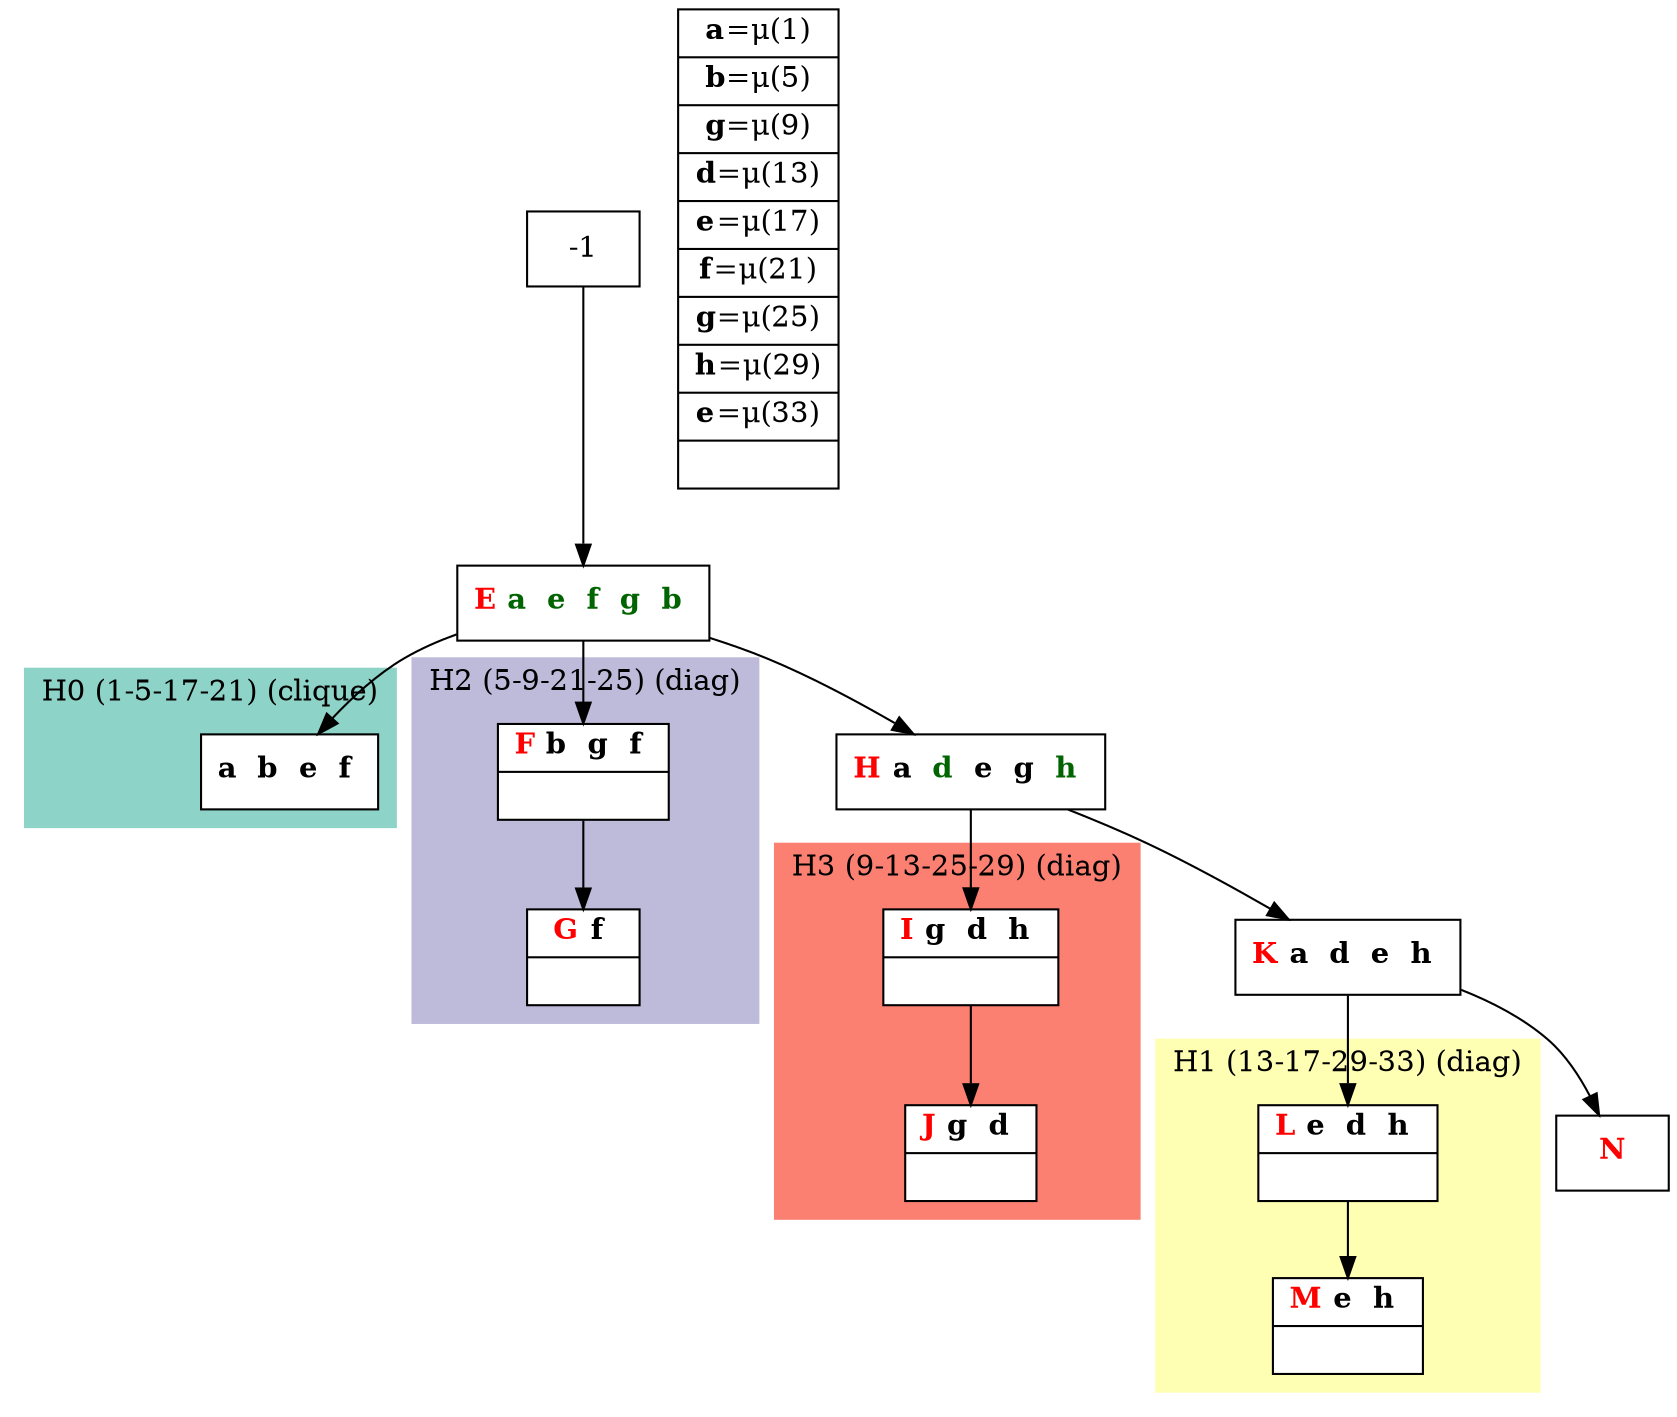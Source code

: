 digraph G {
    node [shape=box];
    subgraph cluster0 {
        node [style=filled,fillcolor=white];
        labeljust="l";
        style=filled;
        color="#8DD3C7";
        H0_0;
        label="H0 (1-5-17-21) (clique)";
    }
    subgraph cluster1 {
        node [style=filled,fillcolor=white];
        labeljust="l";
        style=filled;
        color="#FFFFB3";
        H1_0 -> H1_5;
        label="H1 (13-17-29-33) (diag)";
    }
    subgraph cluster2 {
        node [style=filled,fillcolor=white];
        labeljust="l";
        style=filled;
        color="#BEBADA";
        H2_0 -> H2_5;
        label="H2 (5-9-21-25) (diag)";
    }
    subgraph cluster3 {
        node [style=filled,fillcolor=white];
        labeljust="l";
        style=filled;
        color="#FB8072";
        H3_0 -> H3_5;
        label="H3 (9-13-25-29) (diag)";
    }
     1 [shape=record,label= <{  <FONT COLOR="RED"><b>E</b></FONT> <b><FONT COLOR="DARKGREEN">a </FONT></b> <b><FONT COLOR="DARKGREEN">e </FONT></b> <b><FONT COLOR="DARKGREEN">f </FONT></b> <b><FONT COLOR="DARKGREEN">g </FONT></b> <b><FONT COLOR="DARKGREEN">b </FONT></b>}> ];
     -1  ->  1;
     H0_0 [shape=record,label= <{ <b>a </b> <b>b </b> <b>e </b> <b>f </b>}> ];
     1  ->  H0_0;
     H2_0 [shape=record,label= <{  <FONT COLOR="RED"><b>F</b></FONT> <b>b </b> <b>g </b> <b>f </b>| }> ];
     1  ->  H2_0;
     H2_5 [shape=record,label= <{  <FONT COLOR="RED"><b>G</b></FONT> <b>f </b>| }> ];
     14 [shape=record,label= <{  <FONT COLOR="RED"><b>H</b></FONT> <b>a </b> <b><FONT COLOR="DARKGREEN">d </FONT></b> <b>e </b> <b>g </b> <b><FONT COLOR="DARKGREEN">h </FONT></b>}> ];
     1  ->  14;
     H3_0 [shape=record,label= <{  <FONT COLOR="RED"><b>I</b></FONT> <b>g </b> <b>d </b> <b>h </b>| }> ];
     14  ->  H3_0;
     H3_5 [shape=record,label= <{  <FONT COLOR="RED"><b>J</b></FONT> <b>g </b> <b>d </b>| }> ];
     21 [shape=record,label= <{  <FONT COLOR="RED"><b>K</b></FONT> <b>a </b> <b>d </b> <b>e </b> <b>h </b>}> ];
     14  ->  21;
     H1_0 [shape=record,label= <{  <FONT COLOR="RED"><b>L</b></FONT> <b>e </b> <b>d </b> <b>h </b>| }> ];
     21  ->  H1_0;
     H1_5 [shape=record,label= <{  <FONT COLOR="RED"><b>M</b></FONT> <b>e </b> <b>h </b>| }> ];
     _1 [shape=record,label= <{  <FONT COLOR="RED"><b>N</b></FONT>}> ];
     21  ->  _1;
    labels [shape=record,label= <{<b>a</b>=&#956;(1) | <b>b</b>=&#956;(5) | <b>g</b>=&#956;(9) | <b>d</b>=&#956;(13) | <b>e</b>=&#956;(17) | <b>f</b>=&#956;(21) | <b>g</b>=&#956;(25) | <b>h</b>=&#956;(29) | <b>e</b>=&#956;(33) | }> ];
}
